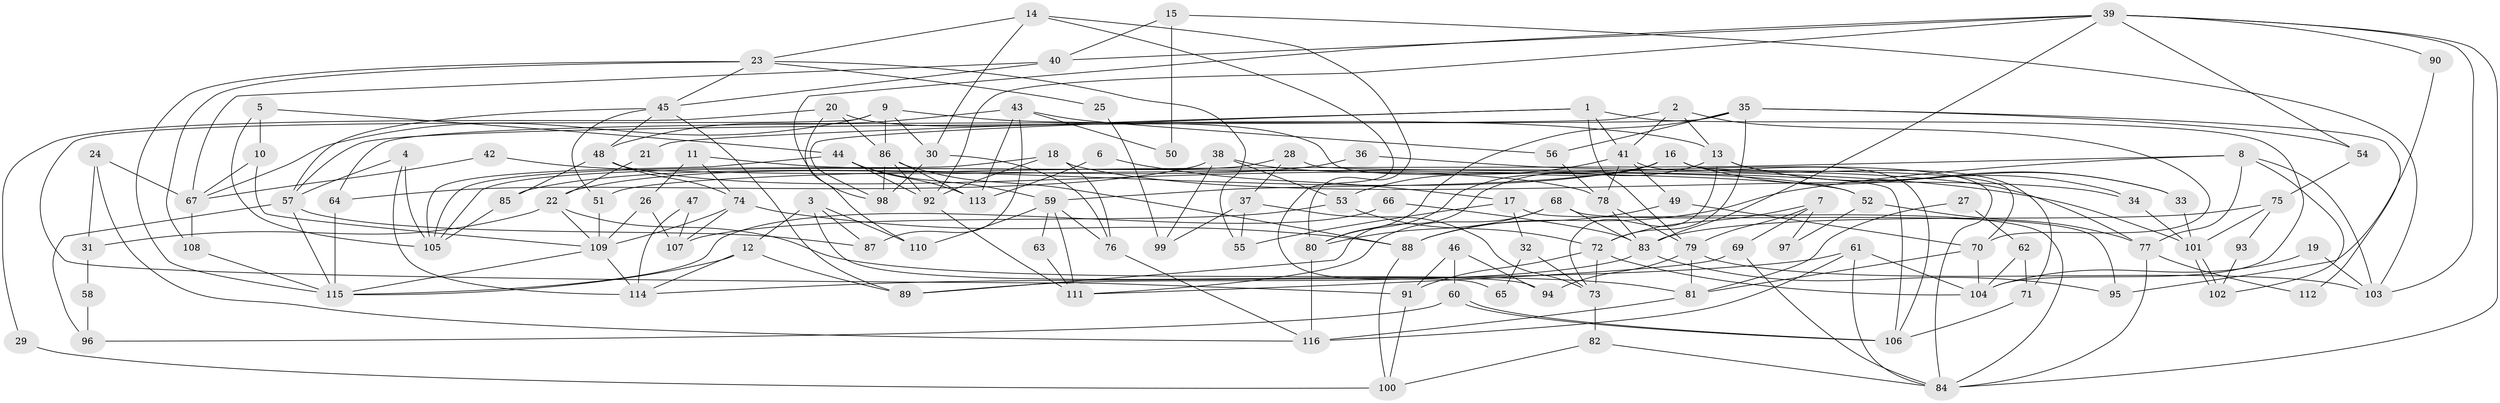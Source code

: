// coarse degree distribution, {2: 0.17647058823529413, 3: 0.14705882352941177, 7: 0.08823529411764706, 4: 0.20588235294117646, 14: 0.058823529411764705, 5: 0.08823529411764706, 6: 0.11764705882352941, 8: 0.029411764705882353, 9: 0.029411764705882353, 12: 0.029411764705882353, 10: 0.029411764705882353}
// Generated by graph-tools (version 1.1) at 2025/54/03/04/25 21:54:25]
// undirected, 116 vertices, 232 edges
graph export_dot {
graph [start="1"]
  node [color=gray90,style=filled];
  1;
  2;
  3;
  4;
  5;
  6;
  7;
  8;
  9;
  10;
  11;
  12;
  13;
  14;
  15;
  16;
  17;
  18;
  19;
  20;
  21;
  22;
  23;
  24;
  25;
  26;
  27;
  28;
  29;
  30;
  31;
  32;
  33;
  34;
  35;
  36;
  37;
  38;
  39;
  40;
  41;
  42;
  43;
  44;
  45;
  46;
  47;
  48;
  49;
  50;
  51;
  52;
  53;
  54;
  55;
  56;
  57;
  58;
  59;
  60;
  61;
  62;
  63;
  64;
  65;
  66;
  67;
  68;
  69;
  70;
  71;
  72;
  73;
  74;
  75;
  76;
  77;
  78;
  79;
  80;
  81;
  82;
  83;
  84;
  85;
  86;
  87;
  88;
  89;
  90;
  91;
  92;
  93;
  94;
  95;
  96;
  97;
  98;
  99;
  100;
  101;
  102;
  103;
  104;
  105;
  106;
  107;
  108;
  109;
  110;
  111;
  112;
  113;
  114;
  115;
  116;
  1 -- 104;
  1 -- 79;
  1 -- 21;
  1 -- 41;
  1 -- 98;
  2 -- 57;
  2 -- 70;
  2 -- 13;
  2 -- 41;
  3 -- 12;
  3 -- 87;
  3 -- 94;
  3 -- 110;
  4 -- 105;
  4 -- 114;
  4 -- 57;
  5 -- 44;
  5 -- 105;
  5 -- 10;
  6 -- 17;
  6 -- 113;
  7 -- 72;
  7 -- 69;
  7 -- 79;
  7 -- 97;
  8 -- 88;
  8 -- 103;
  8 -- 51;
  8 -- 77;
  8 -- 102;
  9 -- 13;
  9 -- 67;
  9 -- 30;
  9 -- 86;
  9 -- 91;
  10 -- 67;
  10 -- 109;
  11 -- 52;
  11 -- 74;
  11 -- 26;
  12 -- 115;
  12 -- 114;
  12 -- 89;
  13 -- 89;
  13 -- 33;
  13 -- 34;
  13 -- 73;
  14 -- 80;
  14 -- 23;
  14 -- 30;
  14 -- 65;
  15 -- 40;
  15 -- 103;
  15 -- 50;
  16 -- 80;
  16 -- 59;
  16 -- 22;
  16 -- 33;
  16 -- 70;
  16 -- 71;
  17 -- 55;
  17 -- 84;
  17 -- 32;
  18 -- 92;
  18 -- 34;
  18 -- 76;
  18 -- 105;
  19 -- 104;
  19 -- 103;
  20 -- 86;
  20 -- 84;
  20 -- 29;
  20 -- 110;
  21 -- 22;
  22 -- 81;
  22 -- 31;
  22 -- 109;
  23 -- 115;
  23 -- 45;
  23 -- 25;
  23 -- 55;
  23 -- 108;
  24 -- 116;
  24 -- 67;
  24 -- 31;
  25 -- 99;
  26 -- 109;
  26 -- 107;
  27 -- 81;
  27 -- 62;
  28 -- 105;
  28 -- 106;
  28 -- 37;
  29 -- 100;
  30 -- 76;
  30 -- 98;
  31 -- 58;
  32 -- 73;
  32 -- 65;
  33 -- 101;
  34 -- 101;
  35 -- 54;
  35 -- 56;
  35 -- 64;
  35 -- 72;
  35 -- 80;
  35 -- 112;
  36 -- 77;
  36 -- 85;
  37 -- 73;
  37 -- 55;
  37 -- 99;
  38 -- 53;
  38 -- 64;
  38 -- 52;
  38 -- 99;
  39 -- 98;
  39 -- 83;
  39 -- 40;
  39 -- 54;
  39 -- 84;
  39 -- 90;
  39 -- 92;
  39 -- 103;
  40 -- 45;
  40 -- 67;
  41 -- 49;
  41 -- 53;
  41 -- 78;
  41 -- 106;
  42 -- 101;
  42 -- 67;
  43 -- 48;
  43 -- 113;
  43 -- 50;
  43 -- 56;
  43 -- 87;
  44 -- 92;
  44 -- 59;
  44 -- 105;
  44 -- 113;
  45 -- 51;
  45 -- 48;
  45 -- 57;
  45 -- 89;
  46 -- 91;
  46 -- 94;
  46 -- 60;
  47 -- 114;
  47 -- 107;
  48 -- 74;
  48 -- 78;
  48 -- 85;
  49 -- 70;
  49 -- 88;
  51 -- 109;
  52 -- 77;
  52 -- 97;
  53 -- 107;
  53 -- 72;
  54 -- 75;
  56 -- 78;
  57 -- 87;
  57 -- 96;
  57 -- 115;
  58 -- 96;
  59 -- 76;
  59 -- 110;
  59 -- 63;
  59 -- 111;
  60 -- 106;
  60 -- 106;
  60 -- 96;
  61 -- 116;
  61 -- 84;
  61 -- 104;
  61 -- 114;
  62 -- 104;
  62 -- 71;
  63 -- 111;
  64 -- 115;
  66 -- 83;
  66 -- 115;
  67 -- 108;
  68 -- 80;
  68 -- 111;
  68 -- 83;
  68 -- 95;
  69 -- 111;
  69 -- 84;
  70 -- 104;
  70 -- 81;
  71 -- 106;
  72 -- 73;
  72 -- 91;
  72 -- 104;
  73 -- 82;
  74 -- 88;
  74 -- 109;
  74 -- 107;
  75 -- 101;
  75 -- 83;
  75 -- 93;
  76 -- 116;
  77 -- 84;
  77 -- 112;
  78 -- 83;
  78 -- 79;
  79 -- 81;
  79 -- 94;
  79 -- 103;
  80 -- 116;
  81 -- 116;
  82 -- 100;
  82 -- 84;
  83 -- 89;
  83 -- 95;
  85 -- 105;
  86 -- 98;
  86 -- 88;
  86 -- 92;
  86 -- 113;
  88 -- 100;
  90 -- 95;
  91 -- 100;
  92 -- 111;
  93 -- 102;
  101 -- 102;
  101 -- 102;
  108 -- 115;
  109 -- 114;
  109 -- 115;
}
